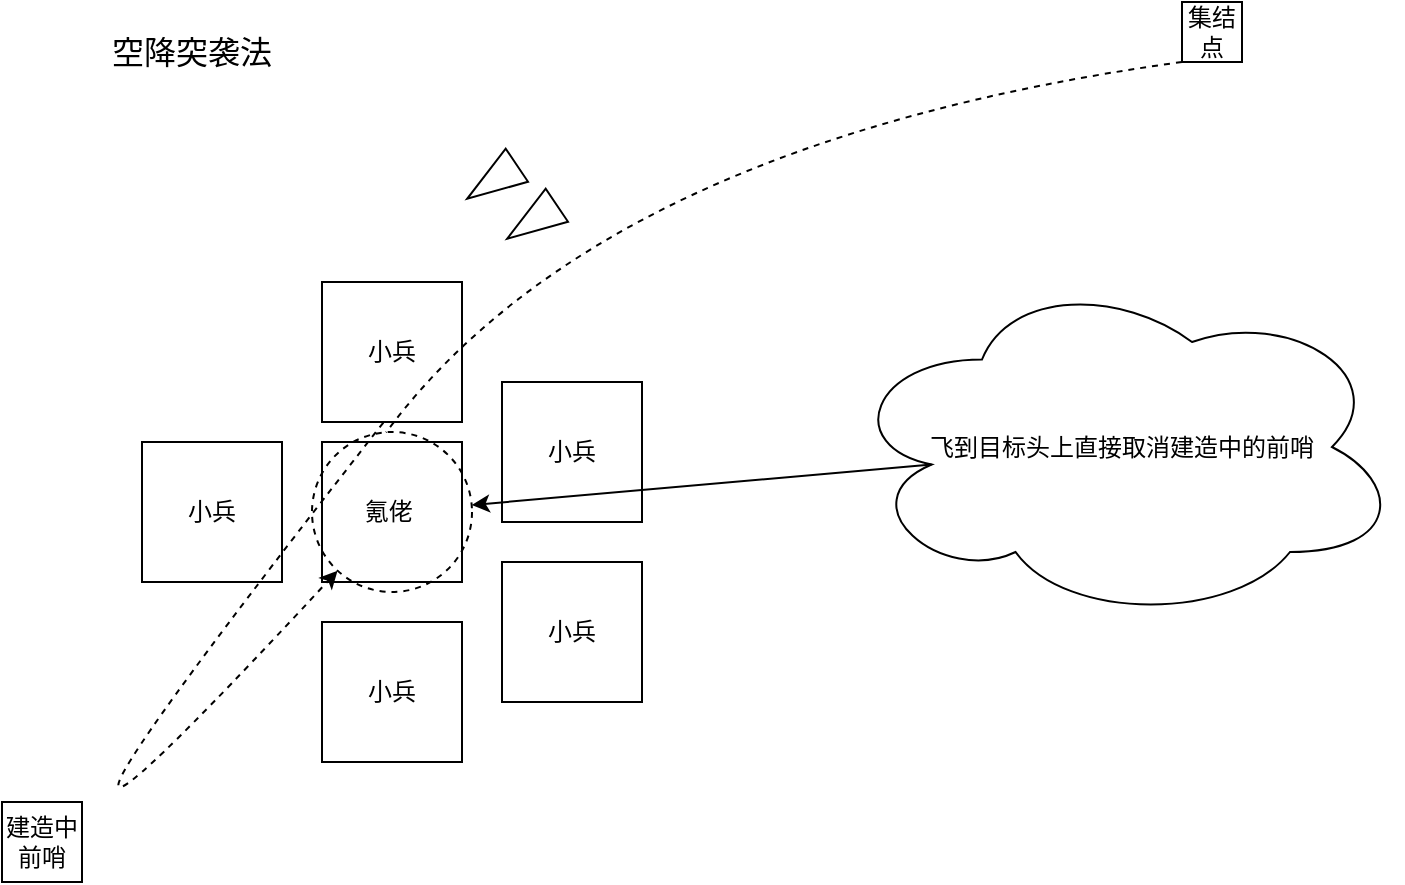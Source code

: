<mxfile version="17.4.0" type="github"><diagram id="php3yJ9cjwl1S8MEs4Bm" name="Page-1"><mxGraphModel dx="1186" dy="655" grid="1" gridSize="10" guides="1" tooltips="1" connect="1" arrows="1" fold="1" page="1" pageScale="1" pageWidth="827" pageHeight="1169" math="0" shadow="0"><root><mxCell id="0"/><mxCell id="1" parent="0"/><mxCell id="fi7m64B_J6oqgw-djatb-1" value="氪佬&amp;nbsp;" style="whiteSpace=wrap;html=1;aspect=fixed;" vertex="1" parent="1"><mxGeometry x="240" y="260" width="70" height="70" as="geometry"/></mxCell><mxCell id="fi7m64B_J6oqgw-djatb-2" value="小兵" style="whiteSpace=wrap;html=1;aspect=fixed;" vertex="1" parent="1"><mxGeometry x="330" y="230" width="70" height="70" as="geometry"/></mxCell><mxCell id="fi7m64B_J6oqgw-djatb-3" value="小兵" style="whiteSpace=wrap;html=1;aspect=fixed;" vertex="1" parent="1"><mxGeometry x="330" y="320" width="70" height="70" as="geometry"/></mxCell><mxCell id="fi7m64B_J6oqgw-djatb-4" value="小兵" style="whiteSpace=wrap;html=1;aspect=fixed;" vertex="1" parent="1"><mxGeometry x="240" y="350" width="70" height="70" as="geometry"/></mxCell><mxCell id="fi7m64B_J6oqgw-djatb-5" value="小兵" style="whiteSpace=wrap;html=1;aspect=fixed;" vertex="1" parent="1"><mxGeometry x="240" y="180" width="70" height="70" as="geometry"/></mxCell><mxCell id="fi7m64B_J6oqgw-djatb-6" value="小兵" style="whiteSpace=wrap;html=1;aspect=fixed;" vertex="1" parent="1"><mxGeometry x="150" y="260" width="70" height="70" as="geometry"/></mxCell><mxCell id="fi7m64B_J6oqgw-djatb-8" value="集结点" style="whiteSpace=wrap;html=1;aspect=fixed;" vertex="1" parent="1"><mxGeometry x="670" y="40" width="30" height="30" as="geometry"/></mxCell><mxCell id="fi7m64B_J6oqgw-djatb-9" value="建造中前哨" style="whiteSpace=wrap;html=1;aspect=fixed;" vertex="1" parent="1"><mxGeometry x="80" y="440" width="40" height="40" as="geometry"/></mxCell><mxCell id="fi7m64B_J6oqgw-djatb-10" value="" style="ellipse;whiteSpace=wrap;html=1;aspect=fixed;dashed=1;fillColor=none;" vertex="1" parent="1"><mxGeometry x="235" y="255" width="80" height="80" as="geometry"/></mxCell><mxCell id="fi7m64B_J6oqgw-djatb-11" value="" style="curved=1;endArrow=classic;html=1;rounded=0;exitX=0;exitY=1;exitDx=0;exitDy=0;dashed=1;startArrow=none;" edge="1" parent="1" target="fi7m64B_J6oqgw-djatb-10"><mxGeometry width="50" height="50" relative="1" as="geometry"><mxPoint x="270.692" y="250.276" as="sourcePoint"/><mxPoint x="110" y="260" as="targetPoint"/><Array as="points"><mxPoint x="20" y="570"/></Array></mxGeometry></mxCell><mxCell id="fi7m64B_J6oqgw-djatb-14" value="" style="curved=1;endArrow=none;html=1;rounded=0;exitX=0;exitY=1;exitDx=0;exitDy=0;dashed=1;" edge="1" parent="1" source="fi7m64B_J6oqgw-djatb-8"><mxGeometry width="50" height="50" relative="1" as="geometry"><mxPoint x="670" y="70" as="sourcePoint"/><mxPoint x="272.013" y="255.208" as="targetPoint"/><Array as="points"><mxPoint x="380" y="110"/></Array></mxGeometry></mxCell><mxCell id="fi7m64B_J6oqgw-djatb-16" value="" style="triangle;whiteSpace=wrap;html=1;fillColor=none;rotation=-214;" vertex="1" parent="1"><mxGeometry x="330" y="140" width="30" height="20" as="geometry"/></mxCell><mxCell id="fi7m64B_J6oqgw-djatb-20" value="" style="triangle;whiteSpace=wrap;html=1;fillColor=none;rotation=-214;" vertex="1" parent="1"><mxGeometry x="310" y="120" width="30" height="20" as="geometry"/></mxCell><mxCell id="fi7m64B_J6oqgw-djatb-21" value="飞到目标头上直接取消建造中的前哨" style="ellipse;shape=cloud;whiteSpace=wrap;html=1;fillColor=none;" vertex="1" parent="1"><mxGeometry x="500" y="175" width="280" height="175" as="geometry"/></mxCell><mxCell id="fi7m64B_J6oqgw-djatb-23" value="" style="endArrow=classic;html=1;rounded=0;exitX=0.16;exitY=0.55;exitDx=0;exitDy=0;exitPerimeter=0;" edge="1" parent="1" source="fi7m64B_J6oqgw-djatb-21" target="fi7m64B_J6oqgw-djatb-10"><mxGeometry width="50" height="50" relative="1" as="geometry"><mxPoint x="460" y="330" as="sourcePoint"/><mxPoint x="510" y="280" as="targetPoint"/></mxGeometry></mxCell><mxCell id="fi7m64B_J6oqgw-djatb-24" value="&lt;font style=&quot;font-size: 16px&quot;&gt;空降突袭法&lt;/font&gt;" style="text;html=1;strokeColor=none;fillColor=none;align=center;verticalAlign=middle;whiteSpace=wrap;rounded=0;" vertex="1" parent="1"><mxGeometry x="90" y="50" width="170" height="30" as="geometry"/></mxCell></root></mxGraphModel></diagram></mxfile>